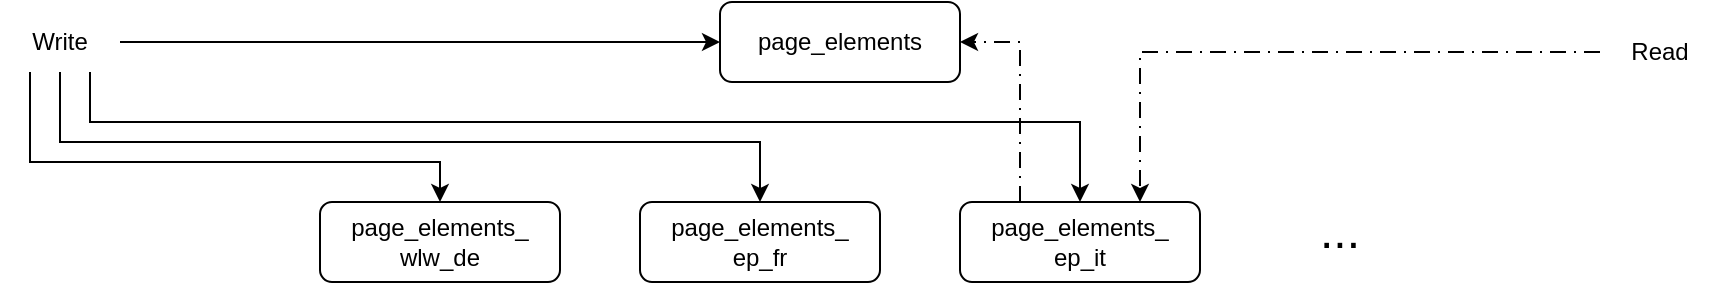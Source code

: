 <mxfile version="28.2.7">
  <diagram name="第 1 页" id="yOQn3qr9IzSCKK9Pa8ZQ">
    <mxGraphModel dx="1826" dy="693" grid="0" gridSize="10" guides="1" tooltips="1" connect="1" arrows="1" fold="1" page="0" pageScale="1" pageWidth="827" pageHeight="1169" math="0" shadow="0">
      <root>
        <mxCell id="0" />
        <mxCell id="1" parent="0" />
        <mxCell id="PesbsimkXeiB0BAIFn3Y-1" value="page_elements" style="rounded=1;whiteSpace=wrap;html=1;" vertex="1" parent="1">
          <mxGeometry x="280" y="80" width="120" height="40" as="geometry" />
        </mxCell>
        <mxCell id="PesbsimkXeiB0BAIFn3Y-2" value="page_elements_&lt;div&gt;wlw_de&lt;/div&gt;" style="rounded=1;whiteSpace=wrap;html=1;" vertex="1" parent="1">
          <mxGeometry x="80" y="180" width="120" height="40" as="geometry" />
        </mxCell>
        <mxCell id="PesbsimkXeiB0BAIFn3Y-3" value="page_elements_&lt;div&gt;ep_fr&lt;/div&gt;" style="rounded=1;whiteSpace=wrap;html=1;" vertex="1" parent="1">
          <mxGeometry x="240" y="180" width="120" height="40" as="geometry" />
        </mxCell>
        <mxCell id="PesbsimkXeiB0BAIFn3Y-14" style="edgeStyle=orthogonalEdgeStyle;rounded=0;orthogonalLoop=1;jettySize=auto;html=1;exitX=0.25;exitY=0;exitDx=0;exitDy=0;entryX=1;entryY=0.5;entryDx=0;entryDy=0;dashed=1;dashPattern=8 4 1 4;" edge="1" parent="1" source="PesbsimkXeiB0BAIFn3Y-4" target="PesbsimkXeiB0BAIFn3Y-1">
          <mxGeometry relative="1" as="geometry" />
        </mxCell>
        <mxCell id="PesbsimkXeiB0BAIFn3Y-4" value="page_elements_&lt;div&gt;ep_it&lt;/div&gt;" style="rounded=1;whiteSpace=wrap;html=1;" vertex="1" parent="1">
          <mxGeometry x="400" y="180" width="120" height="40" as="geometry" />
        </mxCell>
        <mxCell id="PesbsimkXeiB0BAIFn3Y-6" value="&lt;font style=&quot;font-size: 24px;&quot;&gt;...&lt;/font&gt;" style="text;html=1;whiteSpace=wrap;strokeColor=none;fillColor=none;align=center;verticalAlign=middle;rounded=0;" vertex="1" parent="1">
          <mxGeometry x="560" y="180" width="60" height="30" as="geometry" />
        </mxCell>
        <mxCell id="PesbsimkXeiB0BAIFn3Y-9" style="edgeStyle=orthogonalEdgeStyle;rounded=0;orthogonalLoop=1;jettySize=auto;html=1;entryX=0;entryY=0.5;entryDx=0;entryDy=0;" edge="1" parent="1" source="PesbsimkXeiB0BAIFn3Y-7" target="PesbsimkXeiB0BAIFn3Y-1">
          <mxGeometry relative="1" as="geometry" />
        </mxCell>
        <mxCell id="PesbsimkXeiB0BAIFn3Y-10" style="edgeStyle=orthogonalEdgeStyle;rounded=0;orthogonalLoop=1;jettySize=auto;html=1;exitX=0.75;exitY=1;exitDx=0;exitDy=0;entryX=0.5;entryY=0;entryDx=0;entryDy=0;" edge="1" parent="1" source="PesbsimkXeiB0BAIFn3Y-7" target="PesbsimkXeiB0BAIFn3Y-4">
          <mxGeometry relative="1" as="geometry">
            <Array as="points">
              <mxPoint x="-35" y="140" />
              <mxPoint x="460" y="140" />
            </Array>
          </mxGeometry>
        </mxCell>
        <mxCell id="PesbsimkXeiB0BAIFn3Y-11" style="edgeStyle=orthogonalEdgeStyle;rounded=0;orthogonalLoop=1;jettySize=auto;html=1;exitX=0.5;exitY=1;exitDx=0;exitDy=0;entryX=0.5;entryY=0;entryDx=0;entryDy=0;" edge="1" parent="1" source="PesbsimkXeiB0BAIFn3Y-7" target="PesbsimkXeiB0BAIFn3Y-3">
          <mxGeometry relative="1" as="geometry">
            <Array as="points">
              <mxPoint x="-50" y="150" />
              <mxPoint x="300" y="150" />
            </Array>
          </mxGeometry>
        </mxCell>
        <mxCell id="PesbsimkXeiB0BAIFn3Y-12" style="edgeStyle=orthogonalEdgeStyle;rounded=0;orthogonalLoop=1;jettySize=auto;html=1;exitX=0.25;exitY=1;exitDx=0;exitDy=0;entryX=0.5;entryY=0;entryDx=0;entryDy=0;" edge="1" parent="1" source="PesbsimkXeiB0BAIFn3Y-7" target="PesbsimkXeiB0BAIFn3Y-2">
          <mxGeometry relative="1" as="geometry">
            <Array as="points">
              <mxPoint x="-65" y="160" />
            </Array>
          </mxGeometry>
        </mxCell>
        <mxCell id="PesbsimkXeiB0BAIFn3Y-7" value="Write" style="text;html=1;whiteSpace=wrap;strokeColor=none;fillColor=none;align=center;verticalAlign=middle;rounded=0;" vertex="1" parent="1">
          <mxGeometry x="-80" y="85" width="60" height="30" as="geometry" />
        </mxCell>
        <mxCell id="PesbsimkXeiB0BAIFn3Y-13" style="edgeStyle=orthogonalEdgeStyle;rounded=0;orthogonalLoop=1;jettySize=auto;html=1;entryX=0.75;entryY=0;entryDx=0;entryDy=0;dashed=1;dashPattern=8 4 1 4;" edge="1" parent="1" source="PesbsimkXeiB0BAIFn3Y-8" target="PesbsimkXeiB0BAIFn3Y-4">
          <mxGeometry relative="1" as="geometry" />
        </mxCell>
        <mxCell id="PesbsimkXeiB0BAIFn3Y-8" value="Read" style="text;html=1;whiteSpace=wrap;strokeColor=none;fillColor=none;align=center;verticalAlign=middle;rounded=0;" vertex="1" parent="1">
          <mxGeometry x="720" y="90" width="60" height="30" as="geometry" />
        </mxCell>
      </root>
    </mxGraphModel>
  </diagram>
</mxfile>
